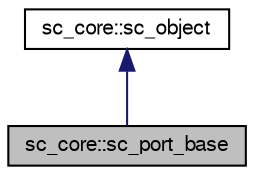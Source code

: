 digraph "sc_core::sc_port_base"
{
  edge [fontname="FreeSans",fontsize="10",labelfontname="FreeSans",labelfontsize="10"];
  node [fontname="FreeSans",fontsize="10",shape=record];
  Node38 [label="sc_core::sc_port_base",height=0.2,width=0.4,color="black", fillcolor="grey75", style="filled", fontcolor="black"];
  Node39 -> Node38 [dir="back",color="midnightblue",fontsize="10",style="solid",fontname="FreeSans"];
  Node39 [label="sc_core::sc_object",height=0.2,width=0.4,color="black", fillcolor="white", style="filled",URL="$a01884.html"];
}
